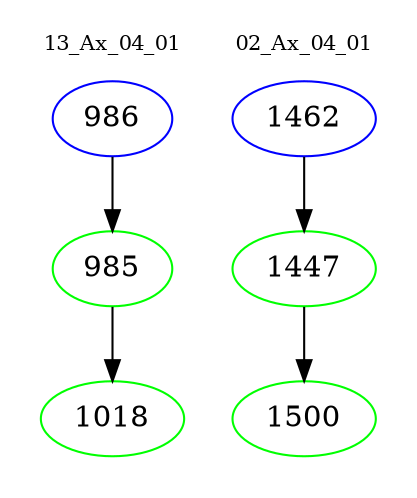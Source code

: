 digraph{
subgraph cluster_0 {
color = white
label = "13_Ax_04_01";
fontsize=10;
T0_986 [label="986", color="blue"]
T0_986 -> T0_985 [color="black"]
T0_985 [label="985", color="green"]
T0_985 -> T0_1018 [color="black"]
T0_1018 [label="1018", color="green"]
}
subgraph cluster_1 {
color = white
label = "02_Ax_04_01";
fontsize=10;
T1_1462 [label="1462", color="blue"]
T1_1462 -> T1_1447 [color="black"]
T1_1447 [label="1447", color="green"]
T1_1447 -> T1_1500 [color="black"]
T1_1500 [label="1500", color="green"]
}
}
